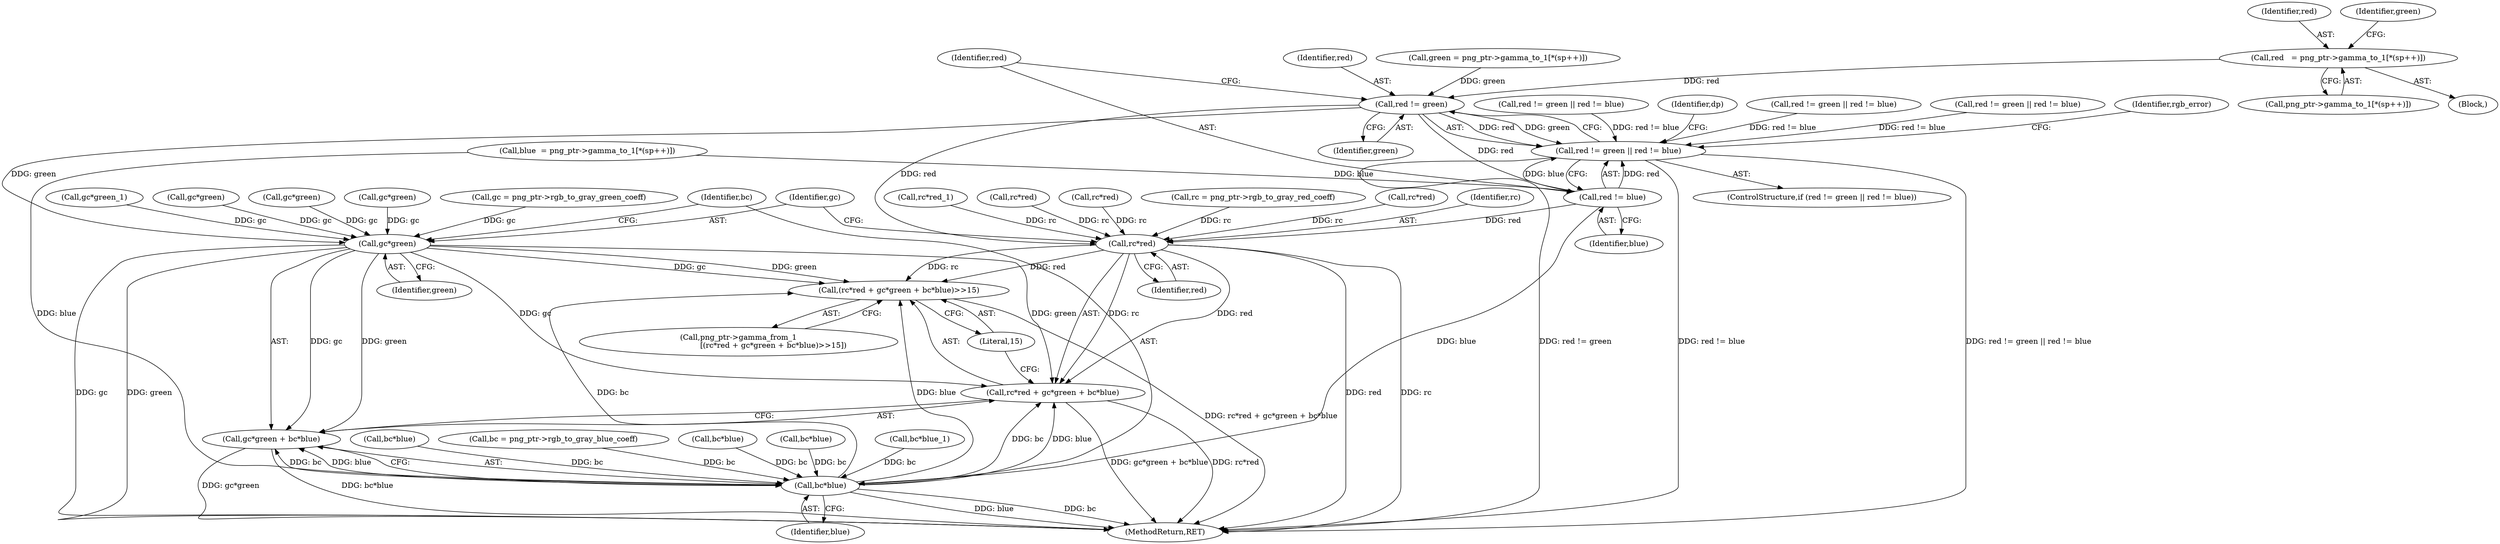 digraph "0_Chrome_7f3d85b096f66870a15b37c2f40b219b2e292693_9@array" {
"1000737" [label="(Call,red   = png_ptr->gamma_to_1[*(sp++)])"];
"1000768" [label="(Call,red != green)"];
"1000767" [label="(Call,red != green || red != blue)"];
"1000771" [label="(Call,red != blue)"];
"1000787" [label="(Call,rc*red)"];
"1000785" [label="(Call,(rc*red + gc*green + bc*blue)>>15)"];
"1000786" [label="(Call,rc*red + gc*green + bc*blue)"];
"1000794" [label="(Call,bc*blue)"];
"1000790" [label="(Call,gc*green + bc*blue)"];
"1000791" [label="(Call,gc*green)"];
"1000667" [label="(Call,bc*blue)"];
"1000772" [label="(Identifier,red)"];
"1000139" [label="(Call,bc = png_ptr->rgb_to_gray_blue_coeff)"];
"1000509" [label="(Call,rc*red_1)"];
"1000791" [label="(Call,gc*green)"];
"1000326" [label="(Call,bc*blue)"];
"1000796" [label="(Identifier,blue)"];
"1000771" [label="(Call,red != blue)"];
"1000766" [label="(ControlStructure,if (red != green || red != blue))"];
"1000737" [label="(Call,red   = png_ptr->gamma_to_1[*(sp++)])"];
"1000739" [label="(Call,png_ptr->gamma_to_1[*(sp++)])"];
"1000220" [label="(Call,red != green || red != blue)"];
"1000319" [label="(Call,rc*red)"];
"1000797" [label="(Literal,15)"];
"1000738" [label="(Identifier,red)"];
"1000767" [label="(Call,red != green || red != blue)"];
"1000513" [label="(Call,gc*green_1)"];
"1000781" [label="(Call,png_ptr->gamma_from_1\n                             [(rc*red + gc*green + bc*blue)>>15])"];
"1000660" [label="(Call,rc*red)"];
"1000775" [label="(Identifier,rgb_error)"];
"1000769" [label="(Identifier,red)"];
"1000248" [label="(Call,bc*blue)"];
"1000323" [label="(Call,gc*green)"];
"1000787" [label="(Call,rc*red)"];
"1000735" [label="(Block,)"];
"1000785" [label="(Call,(rc*red + gc*green + bc*blue)>>15)"];
"1000747" [label="(Call,green = png_ptr->gamma_to_1[*(sp++)])"];
"1000792" [label="(Identifier,gc)"];
"1000795" [label="(Identifier,bc)"];
"1000664" [label="(Call,gc*green)"];
"1000245" [label="(Call,gc*green)"];
"1000300" [label="(Call,red != green || red != blue)"];
"1000133" [label="(Call,gc = png_ptr->rgb_to_gray_green_coeff)"];
"1000127" [label="(Call,rc = png_ptr->rgb_to_gray_red_coeff)"];
"1000790" [label="(Call,gc*green + bc*blue)"];
"1000780" [label="(Identifier,dp)"];
"1000241" [label="(Call,rc*red)"];
"1000757" [label="(Call,blue  = png_ptr->gamma_to_1[*(sp++)])"];
"1001285" [label="(MethodReturn,RET)"];
"1000788" [label="(Identifier,rc)"];
"1000786" [label="(Call,rc*red + gc*green + bc*blue)"];
"1000516" [label="(Call,bc*blue_1)"];
"1000768" [label="(Call,red != green)"];
"1000644" [label="(Call,red != green || red != blue)"];
"1000793" [label="(Identifier,green)"];
"1000748" [label="(Identifier,green)"];
"1000770" [label="(Identifier,green)"];
"1000773" [label="(Identifier,blue)"];
"1000789" [label="(Identifier,red)"];
"1000794" [label="(Call,bc*blue)"];
"1000737" -> "1000735"  [label="AST: "];
"1000737" -> "1000739"  [label="CFG: "];
"1000738" -> "1000737"  [label="AST: "];
"1000739" -> "1000737"  [label="AST: "];
"1000748" -> "1000737"  [label="CFG: "];
"1000737" -> "1000768"  [label="DDG: red"];
"1000768" -> "1000767"  [label="AST: "];
"1000768" -> "1000770"  [label="CFG: "];
"1000769" -> "1000768"  [label="AST: "];
"1000770" -> "1000768"  [label="AST: "];
"1000772" -> "1000768"  [label="CFG: "];
"1000767" -> "1000768"  [label="CFG: "];
"1000768" -> "1000767"  [label="DDG: red"];
"1000768" -> "1000767"  [label="DDG: green"];
"1000747" -> "1000768"  [label="DDG: green"];
"1000768" -> "1000771"  [label="DDG: red"];
"1000768" -> "1000787"  [label="DDG: red"];
"1000768" -> "1000791"  [label="DDG: green"];
"1000767" -> "1000766"  [label="AST: "];
"1000767" -> "1000771"  [label="CFG: "];
"1000771" -> "1000767"  [label="AST: "];
"1000775" -> "1000767"  [label="CFG: "];
"1000780" -> "1000767"  [label="CFG: "];
"1000767" -> "1001285"  [label="DDG: red != green || red != blue"];
"1000767" -> "1001285"  [label="DDG: red != green"];
"1000767" -> "1001285"  [label="DDG: red != blue"];
"1000300" -> "1000767"  [label="DDG: red != blue"];
"1000644" -> "1000767"  [label="DDG: red != blue"];
"1000220" -> "1000767"  [label="DDG: red != blue"];
"1000771" -> "1000767"  [label="DDG: red"];
"1000771" -> "1000767"  [label="DDG: blue"];
"1000771" -> "1000773"  [label="CFG: "];
"1000772" -> "1000771"  [label="AST: "];
"1000773" -> "1000771"  [label="AST: "];
"1000757" -> "1000771"  [label="DDG: blue"];
"1000771" -> "1000787"  [label="DDG: red"];
"1000771" -> "1000794"  [label="DDG: blue"];
"1000787" -> "1000786"  [label="AST: "];
"1000787" -> "1000789"  [label="CFG: "];
"1000788" -> "1000787"  [label="AST: "];
"1000789" -> "1000787"  [label="AST: "];
"1000792" -> "1000787"  [label="CFG: "];
"1000787" -> "1001285"  [label="DDG: red"];
"1000787" -> "1001285"  [label="DDG: rc"];
"1000787" -> "1000785"  [label="DDG: rc"];
"1000787" -> "1000785"  [label="DDG: red"];
"1000787" -> "1000786"  [label="DDG: rc"];
"1000787" -> "1000786"  [label="DDG: red"];
"1000660" -> "1000787"  [label="DDG: rc"];
"1000241" -> "1000787"  [label="DDG: rc"];
"1000319" -> "1000787"  [label="DDG: rc"];
"1000127" -> "1000787"  [label="DDG: rc"];
"1000509" -> "1000787"  [label="DDG: rc"];
"1000785" -> "1000781"  [label="AST: "];
"1000785" -> "1000797"  [label="CFG: "];
"1000786" -> "1000785"  [label="AST: "];
"1000797" -> "1000785"  [label="AST: "];
"1000781" -> "1000785"  [label="CFG: "];
"1000785" -> "1001285"  [label="DDG: rc*red + gc*green + bc*blue"];
"1000791" -> "1000785"  [label="DDG: gc"];
"1000791" -> "1000785"  [label="DDG: green"];
"1000794" -> "1000785"  [label="DDG: bc"];
"1000794" -> "1000785"  [label="DDG: blue"];
"1000786" -> "1000790"  [label="CFG: "];
"1000790" -> "1000786"  [label="AST: "];
"1000797" -> "1000786"  [label="CFG: "];
"1000786" -> "1001285"  [label="DDG: gc*green + bc*blue"];
"1000786" -> "1001285"  [label="DDG: rc*red"];
"1000791" -> "1000786"  [label="DDG: gc"];
"1000791" -> "1000786"  [label="DDG: green"];
"1000794" -> "1000786"  [label="DDG: bc"];
"1000794" -> "1000786"  [label="DDG: blue"];
"1000794" -> "1000790"  [label="AST: "];
"1000794" -> "1000796"  [label="CFG: "];
"1000795" -> "1000794"  [label="AST: "];
"1000796" -> "1000794"  [label="AST: "];
"1000790" -> "1000794"  [label="CFG: "];
"1000794" -> "1001285"  [label="DDG: blue"];
"1000794" -> "1001285"  [label="DDG: bc"];
"1000794" -> "1000790"  [label="DDG: bc"];
"1000794" -> "1000790"  [label="DDG: blue"];
"1000667" -> "1000794"  [label="DDG: bc"];
"1000326" -> "1000794"  [label="DDG: bc"];
"1000516" -> "1000794"  [label="DDG: bc"];
"1000248" -> "1000794"  [label="DDG: bc"];
"1000139" -> "1000794"  [label="DDG: bc"];
"1000757" -> "1000794"  [label="DDG: blue"];
"1000791" -> "1000790"  [label="AST: "];
"1000790" -> "1001285"  [label="DDG: gc*green"];
"1000790" -> "1001285"  [label="DDG: bc*blue"];
"1000791" -> "1000790"  [label="DDG: gc"];
"1000791" -> "1000790"  [label="DDG: green"];
"1000791" -> "1000793"  [label="CFG: "];
"1000792" -> "1000791"  [label="AST: "];
"1000793" -> "1000791"  [label="AST: "];
"1000795" -> "1000791"  [label="CFG: "];
"1000791" -> "1001285"  [label="DDG: gc"];
"1000791" -> "1001285"  [label="DDG: green"];
"1000513" -> "1000791"  [label="DDG: gc"];
"1000133" -> "1000791"  [label="DDG: gc"];
"1000323" -> "1000791"  [label="DDG: gc"];
"1000664" -> "1000791"  [label="DDG: gc"];
"1000245" -> "1000791"  [label="DDG: gc"];
}
